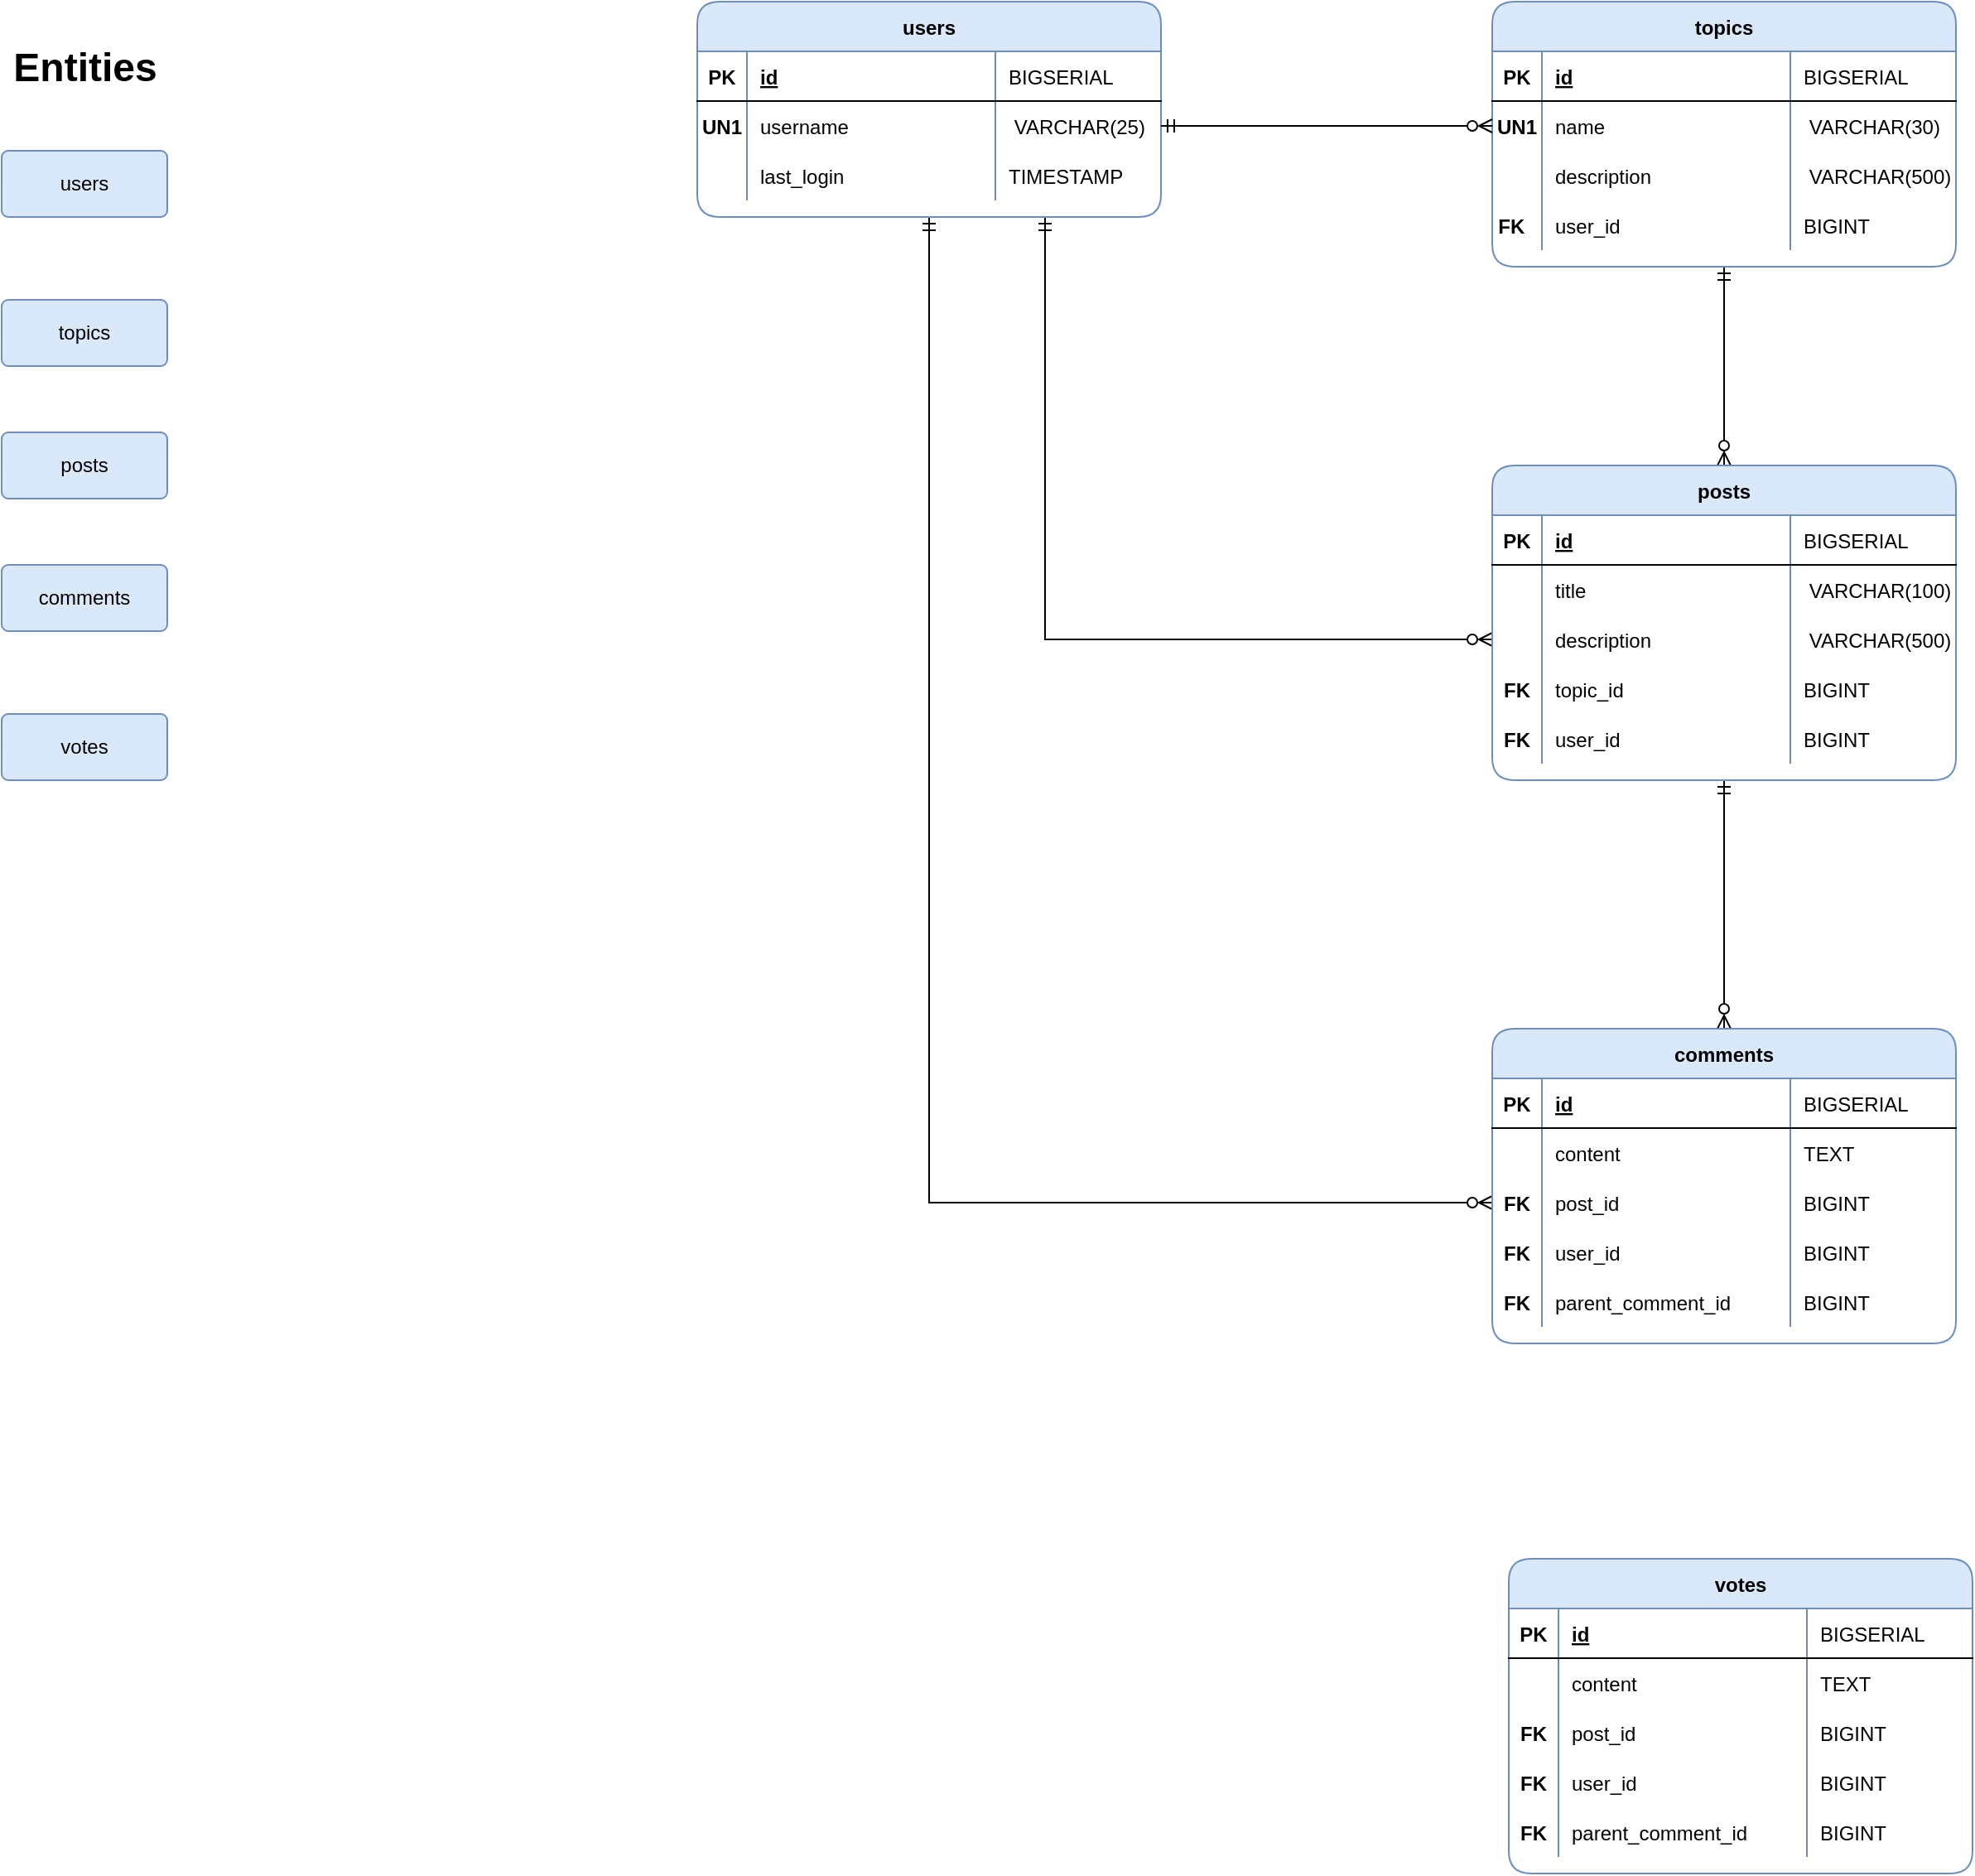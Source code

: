 <mxfile version="20.4.0" type="github" pages="2">
  <diagram id="8g-ydlvDTUNhMPBnWXd3" name="ERD">
    <mxGraphModel dx="2073" dy="1287" grid="1" gridSize="10" guides="1" tooltips="1" connect="1" arrows="1" fold="1" page="0" pageScale="1" pageWidth="850" pageHeight="1100" background="none" math="0" shadow="0">
      <root>
        <mxCell id="0" />
        <mxCell id="1" parent="0" />
        <mxCell id="EXjg4WkJ71-_uIo1iICC-14" value="users" style="rounded=1;arcSize=10;whiteSpace=wrap;html=1;align=center;fillColor=#dae8fc;strokeColor=#6c8ebf;" parent="1" vertex="1">
          <mxGeometry x="-50" y="-130" width="100" height="40" as="geometry" />
        </mxCell>
        <mxCell id="EXjg4WkJ71-_uIo1iICC-16" value="comments" style="rounded=1;arcSize=10;whiteSpace=wrap;html=1;align=center;fillColor=#dae8fc;strokeColor=#6c8ebf;" parent="1" vertex="1">
          <mxGeometry x="-50" y="120" width="100" height="40" as="geometry" />
        </mxCell>
        <mxCell id="EXjg4WkJ71-_uIo1iICC-17" value="topics" style="rounded=1;arcSize=10;whiteSpace=wrap;html=1;align=center;fillColor=#dae8fc;strokeColor=#6c8ebf;" parent="1" vertex="1">
          <mxGeometry x="-50" y="-40" width="100" height="40" as="geometry" />
        </mxCell>
        <mxCell id="EXjg4WkJ71-_uIo1iICC-18" value="posts" style="rounded=1;arcSize=10;whiteSpace=wrap;html=1;align=center;fillColor=#dae8fc;strokeColor=#6c8ebf;" parent="1" vertex="1">
          <mxGeometry x="-50" y="40" width="100" height="40" as="geometry" />
        </mxCell>
        <mxCell id="EXjg4WkJ71-_uIo1iICC-19" value="votes" style="rounded=1;arcSize=10;whiteSpace=wrap;html=1;align=center;fillColor=#dae8fc;strokeColor=#6c8ebf;" parent="1" vertex="1">
          <mxGeometry x="-50" y="210" width="100" height="40" as="geometry" />
        </mxCell>
        <mxCell id="EXjg4WkJ71-_uIo1iICC-21" value="Entities" style="text;strokeColor=none;fillColor=none;html=1;fontSize=24;fontStyle=1;verticalAlign=middle;align=center;" parent="1" vertex="1">
          <mxGeometry x="-50" y="-200" width="100" height="40" as="geometry" />
        </mxCell>
        <mxCell id="J9Gy0ZfupM6AJwMxu1hg-21" style="edgeStyle=orthogonalEdgeStyle;rounded=0;orthogonalLoop=1;jettySize=auto;html=1;entryX=0;entryY=0.5;entryDx=0;entryDy=0;startArrow=ERmandOne;startFill=0;endArrow=ERzeroToMany;endFill=0;exitX=0.75;exitY=1;exitDx=0;exitDy=0;" edge="1" parent="1" source="i5EUTJuOAO9aettkllSd-66" target="J9Gy0ZfupM6AJwMxu1hg-14">
          <mxGeometry relative="1" as="geometry" />
        </mxCell>
        <mxCell id="J9Gy0ZfupM6AJwMxu1hg-48" style="edgeStyle=orthogonalEdgeStyle;rounded=0;orthogonalLoop=1;jettySize=auto;html=1;entryX=0;entryY=0.5;entryDx=0;entryDy=0;startArrow=ERmandOne;startFill=0;endArrow=ERzeroToMany;endFill=0;exitX=0.5;exitY=1;exitDx=0;exitDy=0;" edge="1" parent="1" source="i5EUTJuOAO9aettkllSd-66" target="J9Gy0ZfupM6AJwMxu1hg-35">
          <mxGeometry relative="1" as="geometry" />
        </mxCell>
        <mxCell id="i5EUTJuOAO9aettkllSd-66" value="users" style="shape=table;startSize=30;container=1;collapsible=1;childLayout=tableLayout;fixedRows=1;rowLines=0;fontStyle=1;align=center;resizeLast=1;rounded=1;fillColor=#dae8fc;strokeColor=#6c8ebf;shadow=0;sketch=0;" parent="1" vertex="1">
          <mxGeometry x="370" y="-220" width="280" height="130.0" as="geometry" />
        </mxCell>
        <mxCell id="i5EUTJuOAO9aettkllSd-67" value="" style="shape=partialRectangle;collapsible=0;dropTarget=0;pointerEvents=0;fillColor=none;top=0;left=0;bottom=1;right=0;points=[[0,0.5],[1,0.5]];portConstraint=eastwest;" parent="i5EUTJuOAO9aettkllSd-66" vertex="1">
          <mxGeometry y="30" width="280" height="30" as="geometry" />
        </mxCell>
        <mxCell id="i5EUTJuOAO9aettkllSd-68" value="PK" style="shape=partialRectangle;connectable=0;fillColor=none;top=0;left=0;bottom=0;right=0;fontStyle=1;overflow=hidden;" parent="i5EUTJuOAO9aettkllSd-67" vertex="1">
          <mxGeometry width="30" height="30" as="geometry">
            <mxRectangle width="30" height="30" as="alternateBounds" />
          </mxGeometry>
        </mxCell>
        <mxCell id="i5EUTJuOAO9aettkllSd-69" value="id" style="shape=partialRectangle;connectable=0;fillColor=none;top=0;left=0;bottom=0;right=0;align=left;spacingLeft=6;fontStyle=5;overflow=hidden;" parent="i5EUTJuOAO9aettkllSd-67" vertex="1">
          <mxGeometry x="30" width="150" height="30" as="geometry">
            <mxRectangle width="150" height="30" as="alternateBounds" />
          </mxGeometry>
        </mxCell>
        <mxCell id="i5EUTJuOAO9aettkllSd-70" value="BIGSERIAL" style="shape=partialRectangle;connectable=0;fillColor=none;top=0;left=0;bottom=0;right=0;align=left;spacingLeft=6;fontStyle=0;overflow=hidden;" parent="i5EUTJuOAO9aettkllSd-67" vertex="1">
          <mxGeometry x="180" width="100" height="30" as="geometry">
            <mxRectangle width="100" height="30" as="alternateBounds" />
          </mxGeometry>
        </mxCell>
        <mxCell id="i5EUTJuOAO9aettkllSd-71" value="" style="shape=partialRectangle;collapsible=0;dropTarget=0;pointerEvents=0;fillColor=none;top=0;left=0;bottom=0;right=0;points=[[0,0.5],[1,0.5]];portConstraint=eastwest;" parent="i5EUTJuOAO9aettkllSd-66" vertex="1">
          <mxGeometry y="60" width="280" height="30" as="geometry" />
        </mxCell>
        <mxCell id="i5EUTJuOAO9aettkllSd-72" value="" style="shape=partialRectangle;connectable=0;fillColor=none;top=0;left=0;bottom=0;right=0;editable=1;overflow=hidden;" parent="i5EUTJuOAO9aettkllSd-71" vertex="1">
          <mxGeometry width="30" height="30" as="geometry">
            <mxRectangle width="30" height="30" as="alternateBounds" />
          </mxGeometry>
        </mxCell>
        <mxCell id="i5EUTJuOAO9aettkllSd-73" value="username" style="shape=partialRectangle;connectable=0;fillColor=none;top=0;left=0;bottom=0;right=0;align=left;spacingLeft=6;overflow=hidden;" parent="i5EUTJuOAO9aettkllSd-71" vertex="1">
          <mxGeometry x="30" width="150" height="30" as="geometry">
            <mxRectangle width="150" height="30" as="alternateBounds" />
          </mxGeometry>
        </mxCell>
        <mxCell id="i5EUTJuOAO9aettkllSd-74" value=" VARCHAR(25)" style="shape=partialRectangle;connectable=0;fillColor=none;top=0;left=0;bottom=0;right=0;align=left;spacingLeft=6;overflow=hidden;" parent="i5EUTJuOAO9aettkllSd-71" vertex="1">
          <mxGeometry x="180" width="100" height="30" as="geometry">
            <mxRectangle width="100" height="30" as="alternateBounds" />
          </mxGeometry>
        </mxCell>
        <mxCell id="i5EUTJuOAO9aettkllSd-75" value="" style="shape=partialRectangle;collapsible=0;dropTarget=0;pointerEvents=0;fillColor=none;top=0;left=0;bottom=0;right=0;points=[[0,0.5],[1,0.5]];portConstraint=eastwest;" parent="i5EUTJuOAO9aettkllSd-66" vertex="1">
          <mxGeometry y="90" width="280" height="30" as="geometry" />
        </mxCell>
        <mxCell id="i5EUTJuOAO9aettkllSd-76" value="" style="shape=partialRectangle;connectable=0;fillColor=none;top=0;left=0;bottom=0;right=0;editable=1;overflow=hidden;" parent="i5EUTJuOAO9aettkllSd-75" vertex="1">
          <mxGeometry width="30" height="30" as="geometry">
            <mxRectangle width="30" height="30" as="alternateBounds" />
          </mxGeometry>
        </mxCell>
        <mxCell id="i5EUTJuOAO9aettkllSd-77" value="last_login" style="shape=partialRectangle;connectable=0;fillColor=none;top=0;left=0;bottom=0;right=0;align=left;spacingLeft=6;overflow=hidden;" parent="i5EUTJuOAO9aettkllSd-75" vertex="1">
          <mxGeometry x="30" width="150" height="30" as="geometry">
            <mxRectangle width="150" height="30" as="alternateBounds" />
          </mxGeometry>
        </mxCell>
        <mxCell id="i5EUTJuOAO9aettkllSd-78" value="TIMESTAMP" style="shape=partialRectangle;connectable=0;fillColor=none;top=0;left=0;bottom=0;right=0;align=left;spacingLeft=6;overflow=hidden;" parent="i5EUTJuOAO9aettkllSd-75" vertex="1">
          <mxGeometry x="180" width="100" height="30" as="geometry">
            <mxRectangle width="100" height="30" as="alternateBounds" />
          </mxGeometry>
        </mxCell>
        <mxCell id="i5EUTJuOAO9aettkllSd-91" value="UN1" style="shape=partialRectangle;connectable=0;fillColor=none;top=0;left=0;bottom=0;right=0;editable=1;overflow=hidden;fontStyle=1" parent="1" vertex="1">
          <mxGeometry x="370" y="-160" width="30" height="30" as="geometry">
            <mxRectangle width="30" height="30" as="alternateBounds" />
          </mxGeometry>
        </mxCell>
        <mxCell id="J9Gy0ZfupM6AJwMxu1hg-20" style="edgeStyle=orthogonalEdgeStyle;rounded=0;orthogonalLoop=1;jettySize=auto;html=1;entryX=0.5;entryY=0;entryDx=0;entryDy=0;startArrow=ERmandOne;startFill=0;endArrow=ERzeroToMany;endFill=0;" edge="1" parent="1" source="i5EUTJuOAO9aettkllSd-92" target="J9Gy0ZfupM6AJwMxu1hg-1">
          <mxGeometry relative="1" as="geometry" />
        </mxCell>
        <mxCell id="i5EUTJuOAO9aettkllSd-92" value="topics" style="shape=table;startSize=30;container=1;collapsible=1;childLayout=tableLayout;fixedRows=1;rowLines=0;fontStyle=1;align=center;resizeLast=1;rounded=1;fillColor=#dae8fc;strokeColor=#6c8ebf;shadow=0;sketch=0;" parent="1" vertex="1">
          <mxGeometry x="850" y="-220" width="280" height="160.0" as="geometry" />
        </mxCell>
        <mxCell id="i5EUTJuOAO9aettkllSd-93" value="" style="shape=partialRectangle;collapsible=0;dropTarget=0;pointerEvents=0;fillColor=none;top=0;left=0;bottom=1;right=0;points=[[0,0.5],[1,0.5]];portConstraint=eastwest;" parent="i5EUTJuOAO9aettkllSd-92" vertex="1">
          <mxGeometry y="30" width="280" height="30" as="geometry" />
        </mxCell>
        <mxCell id="i5EUTJuOAO9aettkllSd-94" value="PK" style="shape=partialRectangle;connectable=0;fillColor=none;top=0;left=0;bottom=0;right=0;fontStyle=1;overflow=hidden;" parent="i5EUTJuOAO9aettkllSd-93" vertex="1">
          <mxGeometry width="30" height="30" as="geometry">
            <mxRectangle width="30" height="30" as="alternateBounds" />
          </mxGeometry>
        </mxCell>
        <mxCell id="i5EUTJuOAO9aettkllSd-95" value="id" style="shape=partialRectangle;connectable=0;fillColor=none;top=0;left=0;bottom=0;right=0;align=left;spacingLeft=6;fontStyle=5;overflow=hidden;" parent="i5EUTJuOAO9aettkllSd-93" vertex="1">
          <mxGeometry x="30" width="150" height="30" as="geometry">
            <mxRectangle width="150" height="30" as="alternateBounds" />
          </mxGeometry>
        </mxCell>
        <mxCell id="i5EUTJuOAO9aettkllSd-96" value="BIGSERIAL" style="shape=partialRectangle;connectable=0;fillColor=none;top=0;left=0;bottom=0;right=0;align=left;spacingLeft=6;fontStyle=0;overflow=hidden;" parent="i5EUTJuOAO9aettkllSd-93" vertex="1">
          <mxGeometry x="180" width="100" height="30" as="geometry">
            <mxRectangle width="100" height="30" as="alternateBounds" />
          </mxGeometry>
        </mxCell>
        <mxCell id="i5EUTJuOAO9aettkllSd-97" value="" style="shape=partialRectangle;collapsible=0;dropTarget=0;pointerEvents=0;fillColor=none;top=0;left=0;bottom=0;right=0;points=[[0,0.5],[1,0.5]];portConstraint=eastwest;" parent="i5EUTJuOAO9aettkllSd-92" vertex="1">
          <mxGeometry y="60" width="280" height="30" as="geometry" />
        </mxCell>
        <mxCell id="i5EUTJuOAO9aettkllSd-98" value="UN1" style="shape=partialRectangle;connectable=0;fillColor=none;top=0;left=0;bottom=0;right=0;editable=1;overflow=hidden;fontStyle=1" parent="i5EUTJuOAO9aettkllSd-97" vertex="1">
          <mxGeometry width="30" height="30" as="geometry">
            <mxRectangle width="30" height="30" as="alternateBounds" />
          </mxGeometry>
        </mxCell>
        <mxCell id="i5EUTJuOAO9aettkllSd-99" value="name" style="shape=partialRectangle;connectable=0;fillColor=none;top=0;left=0;bottom=0;right=0;align=left;spacingLeft=6;overflow=hidden;" parent="i5EUTJuOAO9aettkllSd-97" vertex="1">
          <mxGeometry x="30" width="150" height="30" as="geometry">
            <mxRectangle width="150" height="30" as="alternateBounds" />
          </mxGeometry>
        </mxCell>
        <mxCell id="i5EUTJuOAO9aettkllSd-100" value=" VARCHAR(30)" style="shape=partialRectangle;connectable=0;fillColor=none;top=0;left=0;bottom=0;right=0;align=left;spacingLeft=6;overflow=hidden;" parent="i5EUTJuOAO9aettkllSd-97" vertex="1">
          <mxGeometry x="180" width="100" height="30" as="geometry">
            <mxRectangle width="100" height="30" as="alternateBounds" />
          </mxGeometry>
        </mxCell>
        <mxCell id="i5EUTJuOAO9aettkllSd-101" value="" style="shape=partialRectangle;collapsible=0;dropTarget=0;pointerEvents=0;fillColor=none;top=0;left=0;bottom=0;right=0;points=[[0,0.5],[1,0.5]];portConstraint=eastwest;" parent="i5EUTJuOAO9aettkllSd-92" vertex="1">
          <mxGeometry y="90" width="280" height="30" as="geometry" />
        </mxCell>
        <mxCell id="i5EUTJuOAO9aettkllSd-102" value="" style="shape=partialRectangle;connectable=0;fillColor=none;top=0;left=0;bottom=0;right=0;editable=1;overflow=hidden;" parent="i5EUTJuOAO9aettkllSd-101" vertex="1">
          <mxGeometry width="30" height="30" as="geometry">
            <mxRectangle width="30" height="30" as="alternateBounds" />
          </mxGeometry>
        </mxCell>
        <mxCell id="i5EUTJuOAO9aettkllSd-103" value="description" style="shape=partialRectangle;connectable=0;fillColor=none;top=0;left=0;bottom=0;right=0;align=left;spacingLeft=6;overflow=hidden;" parent="i5EUTJuOAO9aettkllSd-101" vertex="1">
          <mxGeometry x="30" width="150" height="30" as="geometry">
            <mxRectangle width="150" height="30" as="alternateBounds" />
          </mxGeometry>
        </mxCell>
        <mxCell id="i5EUTJuOAO9aettkllSd-104" value=" VARCHAR(500)" style="shape=partialRectangle;connectable=0;fillColor=none;top=0;left=0;bottom=0;right=0;align=left;spacingLeft=6;overflow=hidden;" parent="i5EUTJuOAO9aettkllSd-101" vertex="1">
          <mxGeometry x="180" width="100" height="30" as="geometry">
            <mxRectangle width="100" height="30" as="alternateBounds" />
          </mxGeometry>
        </mxCell>
        <mxCell id="i5EUTJuOAO9aettkllSd-121" style="shape=partialRectangle;collapsible=0;dropTarget=0;pointerEvents=0;fillColor=none;top=0;left=0;bottom=0;right=0;points=[[0,0.5],[1,0.5]];portConstraint=eastwest;" parent="i5EUTJuOAO9aettkllSd-92" vertex="1">
          <mxGeometry y="120" width="280" height="30" as="geometry" />
        </mxCell>
        <mxCell id="i5EUTJuOAO9aettkllSd-122" value="FK  " style="shape=partialRectangle;connectable=0;fillColor=none;top=0;left=0;bottom=0;right=0;editable=1;overflow=hidden;fontStyle=1" parent="i5EUTJuOAO9aettkllSd-121" vertex="1">
          <mxGeometry width="30" height="30" as="geometry">
            <mxRectangle width="30" height="30" as="alternateBounds" />
          </mxGeometry>
        </mxCell>
        <mxCell id="i5EUTJuOAO9aettkllSd-123" value="user_id" style="shape=partialRectangle;connectable=0;fillColor=none;top=0;left=0;bottom=0;right=0;align=left;spacingLeft=6;overflow=hidden;" parent="i5EUTJuOAO9aettkllSd-121" vertex="1">
          <mxGeometry x="30" width="150" height="30" as="geometry">
            <mxRectangle width="150" height="30" as="alternateBounds" />
          </mxGeometry>
        </mxCell>
        <mxCell id="i5EUTJuOAO9aettkllSd-124" value="BIGINT" style="shape=partialRectangle;connectable=0;fillColor=none;top=0;left=0;bottom=0;right=0;align=left;spacingLeft=6;overflow=hidden;" parent="i5EUTJuOAO9aettkllSd-121" vertex="1">
          <mxGeometry x="180" width="100" height="30" as="geometry">
            <mxRectangle width="100" height="30" as="alternateBounds" />
          </mxGeometry>
        </mxCell>
        <mxCell id="eumbJqUxj1U6MfxHpy0I-1" style="edgeStyle=orthogonalEdgeStyle;rounded=0;orthogonalLoop=1;jettySize=auto;html=1;entryX=0;entryY=0.5;entryDx=0;entryDy=0;endArrow=ERzeroToMany;endFill=0;startArrow=ERmandOne;startFill=0;" parent="1" source="i5EUTJuOAO9aettkllSd-126" target="i5EUTJuOAO9aettkllSd-97" edge="1">
          <mxGeometry relative="1" as="geometry" />
        </mxCell>
        <mxCell id="J9Gy0ZfupM6AJwMxu1hg-47" style="edgeStyle=orthogonalEdgeStyle;rounded=0;orthogonalLoop=1;jettySize=auto;html=1;startArrow=ERmandOne;startFill=0;endArrow=ERzeroToMany;endFill=0;" edge="1" parent="1" source="J9Gy0ZfupM6AJwMxu1hg-1" target="J9Gy0ZfupM6AJwMxu1hg-26">
          <mxGeometry relative="1" as="geometry" />
        </mxCell>
        <mxCell id="J9Gy0ZfupM6AJwMxu1hg-1" value="posts" style="shape=table;startSize=30;container=1;collapsible=1;childLayout=tableLayout;fixedRows=1;rowLines=0;fontStyle=1;align=center;resizeLast=1;rounded=1;fillColor=#dae8fc;strokeColor=#6c8ebf;shadow=0;sketch=0;" vertex="1" parent="1">
          <mxGeometry x="850" y="60" width="280" height="190.0" as="geometry" />
        </mxCell>
        <mxCell id="J9Gy0ZfupM6AJwMxu1hg-2" value="" style="shape=partialRectangle;collapsible=0;dropTarget=0;pointerEvents=0;fillColor=none;top=0;left=0;bottom=1;right=0;points=[[0,0.5],[1,0.5]];portConstraint=eastwest;" vertex="1" parent="J9Gy0ZfupM6AJwMxu1hg-1">
          <mxGeometry y="30" width="280" height="30" as="geometry" />
        </mxCell>
        <mxCell id="J9Gy0ZfupM6AJwMxu1hg-3" value="PK" style="shape=partialRectangle;connectable=0;fillColor=none;top=0;left=0;bottom=0;right=0;fontStyle=1;overflow=hidden;" vertex="1" parent="J9Gy0ZfupM6AJwMxu1hg-2">
          <mxGeometry width="30" height="30" as="geometry">
            <mxRectangle width="30" height="30" as="alternateBounds" />
          </mxGeometry>
        </mxCell>
        <mxCell id="J9Gy0ZfupM6AJwMxu1hg-4" value="id" style="shape=partialRectangle;connectable=0;fillColor=none;top=0;left=0;bottom=0;right=0;align=left;spacingLeft=6;fontStyle=5;overflow=hidden;" vertex="1" parent="J9Gy0ZfupM6AJwMxu1hg-2">
          <mxGeometry x="30" width="150" height="30" as="geometry">
            <mxRectangle width="150" height="30" as="alternateBounds" />
          </mxGeometry>
        </mxCell>
        <mxCell id="J9Gy0ZfupM6AJwMxu1hg-5" value="BIGSERIAL" style="shape=partialRectangle;connectable=0;fillColor=none;top=0;left=0;bottom=0;right=0;align=left;spacingLeft=6;fontStyle=0;overflow=hidden;" vertex="1" parent="J9Gy0ZfupM6AJwMxu1hg-2">
          <mxGeometry x="180" width="100" height="30" as="geometry">
            <mxRectangle width="100" height="30" as="alternateBounds" />
          </mxGeometry>
        </mxCell>
        <mxCell id="J9Gy0ZfupM6AJwMxu1hg-10" value="" style="shape=partialRectangle;collapsible=0;dropTarget=0;pointerEvents=0;fillColor=none;top=0;left=0;bottom=0;right=0;points=[[0,0.5],[1,0.5]];portConstraint=eastwest;" vertex="1" parent="J9Gy0ZfupM6AJwMxu1hg-1">
          <mxGeometry y="60" width="280" height="30" as="geometry" />
        </mxCell>
        <mxCell id="J9Gy0ZfupM6AJwMxu1hg-11" value="" style="shape=partialRectangle;connectable=0;fillColor=none;top=0;left=0;bottom=0;right=0;editable=1;overflow=hidden;fontStyle=1" vertex="1" parent="J9Gy0ZfupM6AJwMxu1hg-10">
          <mxGeometry width="30" height="30" as="geometry">
            <mxRectangle width="30" height="30" as="alternateBounds" />
          </mxGeometry>
        </mxCell>
        <mxCell id="J9Gy0ZfupM6AJwMxu1hg-12" value="title" style="shape=partialRectangle;connectable=0;fillColor=none;top=0;left=0;bottom=0;right=0;align=left;spacingLeft=6;overflow=hidden;" vertex="1" parent="J9Gy0ZfupM6AJwMxu1hg-10">
          <mxGeometry x="30" width="150" height="30" as="geometry">
            <mxRectangle width="150" height="30" as="alternateBounds" />
          </mxGeometry>
        </mxCell>
        <mxCell id="J9Gy0ZfupM6AJwMxu1hg-13" value=" VARCHAR(100)" style="shape=partialRectangle;connectable=0;fillColor=none;top=0;left=0;bottom=0;right=0;align=left;spacingLeft=6;overflow=hidden;" vertex="1" parent="J9Gy0ZfupM6AJwMxu1hg-10">
          <mxGeometry x="180" width="100" height="30" as="geometry">
            <mxRectangle width="100" height="30" as="alternateBounds" />
          </mxGeometry>
        </mxCell>
        <mxCell id="J9Gy0ZfupM6AJwMxu1hg-14" value="" style="shape=partialRectangle;collapsible=0;dropTarget=0;pointerEvents=0;fillColor=none;top=0;left=0;bottom=0;right=0;points=[[0,0.5],[1,0.5]];portConstraint=eastwest;" vertex="1" parent="J9Gy0ZfupM6AJwMxu1hg-1">
          <mxGeometry y="90" width="280" height="30" as="geometry" />
        </mxCell>
        <mxCell id="J9Gy0ZfupM6AJwMxu1hg-15" value="" style="shape=partialRectangle;connectable=0;fillColor=none;top=0;left=0;bottom=0;right=0;editable=1;overflow=hidden;" vertex="1" parent="J9Gy0ZfupM6AJwMxu1hg-14">
          <mxGeometry width="30" height="30" as="geometry">
            <mxRectangle width="30" height="30" as="alternateBounds" />
          </mxGeometry>
        </mxCell>
        <mxCell id="J9Gy0ZfupM6AJwMxu1hg-16" value="description" style="shape=partialRectangle;connectable=0;fillColor=none;top=0;left=0;bottom=0;right=0;align=left;spacingLeft=6;overflow=hidden;" vertex="1" parent="J9Gy0ZfupM6AJwMxu1hg-14">
          <mxGeometry x="30" width="150" height="30" as="geometry">
            <mxRectangle width="150" height="30" as="alternateBounds" />
          </mxGeometry>
        </mxCell>
        <mxCell id="J9Gy0ZfupM6AJwMxu1hg-17" value=" VARCHAR(500)" style="shape=partialRectangle;connectable=0;fillColor=none;top=0;left=0;bottom=0;right=0;align=left;spacingLeft=6;overflow=hidden;" vertex="1" parent="J9Gy0ZfupM6AJwMxu1hg-14">
          <mxGeometry x="180" width="100" height="30" as="geometry">
            <mxRectangle width="100" height="30" as="alternateBounds" />
          </mxGeometry>
        </mxCell>
        <mxCell id="J9Gy0ZfupM6AJwMxu1hg-22" style="shape=partialRectangle;collapsible=0;dropTarget=0;pointerEvents=0;fillColor=none;top=0;left=0;bottom=0;right=0;points=[[0,0.5],[1,0.5]];portConstraint=eastwest;" vertex="1" parent="J9Gy0ZfupM6AJwMxu1hg-1">
          <mxGeometry y="120" width="280" height="30" as="geometry" />
        </mxCell>
        <mxCell id="J9Gy0ZfupM6AJwMxu1hg-23" value="FK" style="shape=partialRectangle;connectable=0;fillColor=none;top=0;left=0;bottom=0;right=0;editable=1;overflow=hidden;fontStyle=1" vertex="1" parent="J9Gy0ZfupM6AJwMxu1hg-22">
          <mxGeometry width="30" height="30" as="geometry">
            <mxRectangle width="30" height="30" as="alternateBounds" />
          </mxGeometry>
        </mxCell>
        <mxCell id="J9Gy0ZfupM6AJwMxu1hg-24" value="topic_id" style="shape=partialRectangle;connectable=0;fillColor=none;top=0;left=0;bottom=0;right=0;align=left;spacingLeft=6;overflow=hidden;" vertex="1" parent="J9Gy0ZfupM6AJwMxu1hg-22">
          <mxGeometry x="30" width="150" height="30" as="geometry">
            <mxRectangle width="150" height="30" as="alternateBounds" />
          </mxGeometry>
        </mxCell>
        <mxCell id="J9Gy0ZfupM6AJwMxu1hg-25" value="BIGINT" style="shape=partialRectangle;connectable=0;fillColor=none;top=0;left=0;bottom=0;right=0;align=left;spacingLeft=6;overflow=hidden;" vertex="1" parent="J9Gy0ZfupM6AJwMxu1hg-22">
          <mxGeometry x="180" width="100" height="30" as="geometry">
            <mxRectangle width="100" height="30" as="alternateBounds" />
          </mxGeometry>
        </mxCell>
        <mxCell id="J9Gy0ZfupM6AJwMxu1hg-6" style="shape=partialRectangle;collapsible=0;dropTarget=0;pointerEvents=0;fillColor=none;top=0;left=0;bottom=0;right=0;points=[[0,0.5],[1,0.5]];portConstraint=eastwest;" vertex="1" parent="J9Gy0ZfupM6AJwMxu1hg-1">
          <mxGeometry y="150" width="280" height="30" as="geometry" />
        </mxCell>
        <mxCell id="J9Gy0ZfupM6AJwMxu1hg-7" value="FK" style="shape=partialRectangle;connectable=0;fillColor=none;top=0;left=0;bottom=0;right=0;editable=1;overflow=hidden;fontStyle=1" vertex="1" parent="J9Gy0ZfupM6AJwMxu1hg-6">
          <mxGeometry width="30" height="30" as="geometry">
            <mxRectangle width="30" height="30" as="alternateBounds" />
          </mxGeometry>
        </mxCell>
        <mxCell id="J9Gy0ZfupM6AJwMxu1hg-8" value="user_id" style="shape=partialRectangle;connectable=0;fillColor=none;top=0;left=0;bottom=0;right=0;align=left;spacingLeft=6;overflow=hidden;" vertex="1" parent="J9Gy0ZfupM6AJwMxu1hg-6">
          <mxGeometry x="30" width="150" height="30" as="geometry">
            <mxRectangle width="150" height="30" as="alternateBounds" />
          </mxGeometry>
        </mxCell>
        <mxCell id="J9Gy0ZfupM6AJwMxu1hg-9" value="BIGINT" style="shape=partialRectangle;connectable=0;fillColor=none;top=0;left=0;bottom=0;right=0;align=left;spacingLeft=6;overflow=hidden;" vertex="1" parent="J9Gy0ZfupM6AJwMxu1hg-6">
          <mxGeometry x="180" width="100" height="30" as="geometry">
            <mxRectangle width="100" height="30" as="alternateBounds" />
          </mxGeometry>
        </mxCell>
        <mxCell id="J9Gy0ZfupM6AJwMxu1hg-18" style="edgeStyle=orthogonalEdgeStyle;rounded=0;orthogonalLoop=1;jettySize=auto;html=1;entryX=0;entryY=0.5;entryDx=0;entryDy=0;endArrow=ERzeroToMany;endFill=0;startArrow=ERmandOne;startFill=0;" edge="1" parent="1" source="i5EUTJuOAO9aettkllSd-71" target="i5EUTJuOAO9aettkllSd-97">
          <mxGeometry relative="1" as="geometry" />
        </mxCell>
        <mxCell id="J9Gy0ZfupM6AJwMxu1hg-26" value="comments" style="shape=table;startSize=30;container=1;collapsible=1;childLayout=tableLayout;fixedRows=1;rowLines=0;fontStyle=1;align=center;resizeLast=1;rounded=1;fillColor=#dae8fc;strokeColor=#6c8ebf;shadow=0;sketch=0;" vertex="1" parent="1">
          <mxGeometry x="850" y="400" width="280" height="190.0" as="geometry" />
        </mxCell>
        <mxCell id="J9Gy0ZfupM6AJwMxu1hg-27" value="" style="shape=partialRectangle;collapsible=0;dropTarget=0;pointerEvents=0;fillColor=none;top=0;left=0;bottom=1;right=0;points=[[0,0.5],[1,0.5]];portConstraint=eastwest;" vertex="1" parent="J9Gy0ZfupM6AJwMxu1hg-26">
          <mxGeometry y="30" width="280" height="30" as="geometry" />
        </mxCell>
        <mxCell id="J9Gy0ZfupM6AJwMxu1hg-28" value="PK" style="shape=partialRectangle;connectable=0;fillColor=none;top=0;left=0;bottom=0;right=0;fontStyle=1;overflow=hidden;" vertex="1" parent="J9Gy0ZfupM6AJwMxu1hg-27">
          <mxGeometry width="30" height="30" as="geometry">
            <mxRectangle width="30" height="30" as="alternateBounds" />
          </mxGeometry>
        </mxCell>
        <mxCell id="J9Gy0ZfupM6AJwMxu1hg-29" value="id" style="shape=partialRectangle;connectable=0;fillColor=none;top=0;left=0;bottom=0;right=0;align=left;spacingLeft=6;fontStyle=5;overflow=hidden;" vertex="1" parent="J9Gy0ZfupM6AJwMxu1hg-27">
          <mxGeometry x="30" width="150" height="30" as="geometry">
            <mxRectangle width="150" height="30" as="alternateBounds" />
          </mxGeometry>
        </mxCell>
        <mxCell id="J9Gy0ZfupM6AJwMxu1hg-30" value="BIGSERIAL" style="shape=partialRectangle;connectable=0;fillColor=none;top=0;left=0;bottom=0;right=0;align=left;spacingLeft=6;fontStyle=0;overflow=hidden;" vertex="1" parent="J9Gy0ZfupM6AJwMxu1hg-27">
          <mxGeometry x="180" width="100" height="30" as="geometry">
            <mxRectangle width="100" height="30" as="alternateBounds" />
          </mxGeometry>
        </mxCell>
        <mxCell id="J9Gy0ZfupM6AJwMxu1hg-31" value="" style="shape=partialRectangle;collapsible=0;dropTarget=0;pointerEvents=0;fillColor=none;top=0;left=0;bottom=0;right=0;points=[[0,0.5],[1,0.5]];portConstraint=eastwest;" vertex="1" parent="J9Gy0ZfupM6AJwMxu1hg-26">
          <mxGeometry y="60" width="280" height="30" as="geometry" />
        </mxCell>
        <mxCell id="J9Gy0ZfupM6AJwMxu1hg-32" value="" style="shape=partialRectangle;connectable=0;fillColor=none;top=0;left=0;bottom=0;right=0;editable=1;overflow=hidden;fontStyle=1" vertex="1" parent="J9Gy0ZfupM6AJwMxu1hg-31">
          <mxGeometry width="30" height="30" as="geometry">
            <mxRectangle width="30" height="30" as="alternateBounds" />
          </mxGeometry>
        </mxCell>
        <mxCell id="J9Gy0ZfupM6AJwMxu1hg-33" value="content" style="shape=partialRectangle;connectable=0;fillColor=none;top=0;left=0;bottom=0;right=0;align=left;spacingLeft=6;overflow=hidden;" vertex="1" parent="J9Gy0ZfupM6AJwMxu1hg-31">
          <mxGeometry x="30" width="150" height="30" as="geometry">
            <mxRectangle width="150" height="30" as="alternateBounds" />
          </mxGeometry>
        </mxCell>
        <mxCell id="J9Gy0ZfupM6AJwMxu1hg-34" value="TEXT" style="shape=partialRectangle;connectable=0;fillColor=none;top=0;left=0;bottom=0;right=0;align=left;spacingLeft=6;overflow=hidden;" vertex="1" parent="J9Gy0ZfupM6AJwMxu1hg-31">
          <mxGeometry x="180" width="100" height="30" as="geometry">
            <mxRectangle width="100" height="30" as="alternateBounds" />
          </mxGeometry>
        </mxCell>
        <mxCell id="J9Gy0ZfupM6AJwMxu1hg-35" value="" style="shape=partialRectangle;collapsible=0;dropTarget=0;pointerEvents=0;fillColor=none;top=0;left=0;bottom=0;right=0;points=[[0,0.5],[1,0.5]];portConstraint=eastwest;" vertex="1" parent="J9Gy0ZfupM6AJwMxu1hg-26">
          <mxGeometry y="90" width="280" height="30" as="geometry" />
        </mxCell>
        <mxCell id="J9Gy0ZfupM6AJwMxu1hg-36" value="FK" style="shape=partialRectangle;connectable=0;fillColor=none;top=0;left=0;bottom=0;right=0;editable=1;overflow=hidden;fontStyle=1" vertex="1" parent="J9Gy0ZfupM6AJwMxu1hg-35">
          <mxGeometry width="30" height="30" as="geometry">
            <mxRectangle width="30" height="30" as="alternateBounds" />
          </mxGeometry>
        </mxCell>
        <mxCell id="J9Gy0ZfupM6AJwMxu1hg-37" value="post_id" style="shape=partialRectangle;connectable=0;fillColor=none;top=0;left=0;bottom=0;right=0;align=left;spacingLeft=6;overflow=hidden;" vertex="1" parent="J9Gy0ZfupM6AJwMxu1hg-35">
          <mxGeometry x="30" width="150" height="30" as="geometry">
            <mxRectangle width="150" height="30" as="alternateBounds" />
          </mxGeometry>
        </mxCell>
        <mxCell id="J9Gy0ZfupM6AJwMxu1hg-38" value="BIGINT" style="shape=partialRectangle;connectable=0;fillColor=none;top=0;left=0;bottom=0;right=0;align=left;spacingLeft=6;overflow=hidden;" vertex="1" parent="J9Gy0ZfupM6AJwMxu1hg-35">
          <mxGeometry x="180" width="100" height="30" as="geometry">
            <mxRectangle width="100" height="30" as="alternateBounds" />
          </mxGeometry>
        </mxCell>
        <mxCell id="J9Gy0ZfupM6AJwMxu1hg-39" style="shape=partialRectangle;collapsible=0;dropTarget=0;pointerEvents=0;fillColor=none;top=0;left=0;bottom=0;right=0;points=[[0,0.5],[1,0.5]];portConstraint=eastwest;" vertex="1" parent="J9Gy0ZfupM6AJwMxu1hg-26">
          <mxGeometry y="120" width="280" height="30" as="geometry" />
        </mxCell>
        <mxCell id="J9Gy0ZfupM6AJwMxu1hg-40" value="FK" style="shape=partialRectangle;connectable=0;fillColor=none;top=0;left=0;bottom=0;right=0;editable=1;overflow=hidden;fontStyle=1" vertex="1" parent="J9Gy0ZfupM6AJwMxu1hg-39">
          <mxGeometry width="30" height="30" as="geometry">
            <mxRectangle width="30" height="30" as="alternateBounds" />
          </mxGeometry>
        </mxCell>
        <mxCell id="J9Gy0ZfupM6AJwMxu1hg-41" value="user_id" style="shape=partialRectangle;connectable=0;fillColor=none;top=0;left=0;bottom=0;right=0;align=left;spacingLeft=6;overflow=hidden;" vertex="1" parent="J9Gy0ZfupM6AJwMxu1hg-39">
          <mxGeometry x="30" width="150" height="30" as="geometry">
            <mxRectangle width="150" height="30" as="alternateBounds" />
          </mxGeometry>
        </mxCell>
        <mxCell id="J9Gy0ZfupM6AJwMxu1hg-42" value="BIGINT" style="shape=partialRectangle;connectable=0;fillColor=none;top=0;left=0;bottom=0;right=0;align=left;spacingLeft=6;overflow=hidden;" vertex="1" parent="J9Gy0ZfupM6AJwMxu1hg-39">
          <mxGeometry x="180" width="100" height="30" as="geometry">
            <mxRectangle width="100" height="30" as="alternateBounds" />
          </mxGeometry>
        </mxCell>
        <mxCell id="J9Gy0ZfupM6AJwMxu1hg-43" style="shape=partialRectangle;collapsible=0;dropTarget=0;pointerEvents=0;fillColor=none;top=0;left=0;bottom=0;right=0;points=[[0,0.5],[1,0.5]];portConstraint=eastwest;" vertex="1" parent="J9Gy0ZfupM6AJwMxu1hg-26">
          <mxGeometry y="150" width="280" height="30" as="geometry" />
        </mxCell>
        <mxCell id="J9Gy0ZfupM6AJwMxu1hg-44" value="FK" style="shape=partialRectangle;connectable=0;fillColor=none;top=0;left=0;bottom=0;right=0;editable=1;overflow=hidden;fontStyle=1" vertex="1" parent="J9Gy0ZfupM6AJwMxu1hg-43">
          <mxGeometry width="30" height="30" as="geometry">
            <mxRectangle width="30" height="30" as="alternateBounds" />
          </mxGeometry>
        </mxCell>
        <mxCell id="J9Gy0ZfupM6AJwMxu1hg-45" value="parent_comment_id" style="shape=partialRectangle;connectable=0;fillColor=none;top=0;left=0;bottom=0;right=0;align=left;spacingLeft=6;overflow=hidden;" vertex="1" parent="J9Gy0ZfupM6AJwMxu1hg-43">
          <mxGeometry x="30" width="150" height="30" as="geometry">
            <mxRectangle width="150" height="30" as="alternateBounds" />
          </mxGeometry>
        </mxCell>
        <mxCell id="J9Gy0ZfupM6AJwMxu1hg-46" value="BIGINT" style="shape=partialRectangle;connectable=0;fillColor=none;top=0;left=0;bottom=0;right=0;align=left;spacingLeft=6;overflow=hidden;" vertex="1" parent="J9Gy0ZfupM6AJwMxu1hg-43">
          <mxGeometry x="180" width="100" height="30" as="geometry">
            <mxRectangle width="100" height="30" as="alternateBounds" />
          </mxGeometry>
        </mxCell>
        <mxCell id="J9Gy0ZfupM6AJwMxu1hg-49" value="votes" style="shape=table;startSize=30;container=1;collapsible=1;childLayout=tableLayout;fixedRows=1;rowLines=0;fontStyle=1;align=center;resizeLast=1;rounded=1;fillColor=#dae8fc;strokeColor=#6c8ebf;shadow=0;sketch=0;" vertex="1" parent="1">
          <mxGeometry x="860" y="720" width="280" height="190.0" as="geometry" />
        </mxCell>
        <mxCell id="J9Gy0ZfupM6AJwMxu1hg-50" value="" style="shape=partialRectangle;collapsible=0;dropTarget=0;pointerEvents=0;fillColor=none;top=0;left=0;bottom=1;right=0;points=[[0,0.5],[1,0.5]];portConstraint=eastwest;" vertex="1" parent="J9Gy0ZfupM6AJwMxu1hg-49">
          <mxGeometry y="30" width="280" height="30" as="geometry" />
        </mxCell>
        <mxCell id="J9Gy0ZfupM6AJwMxu1hg-51" value="PK" style="shape=partialRectangle;connectable=0;fillColor=none;top=0;left=0;bottom=0;right=0;fontStyle=1;overflow=hidden;" vertex="1" parent="J9Gy0ZfupM6AJwMxu1hg-50">
          <mxGeometry width="30" height="30" as="geometry">
            <mxRectangle width="30" height="30" as="alternateBounds" />
          </mxGeometry>
        </mxCell>
        <mxCell id="J9Gy0ZfupM6AJwMxu1hg-52" value="id" style="shape=partialRectangle;connectable=0;fillColor=none;top=0;left=0;bottom=0;right=0;align=left;spacingLeft=6;fontStyle=5;overflow=hidden;" vertex="1" parent="J9Gy0ZfupM6AJwMxu1hg-50">
          <mxGeometry x="30" width="150" height="30" as="geometry">
            <mxRectangle width="150" height="30" as="alternateBounds" />
          </mxGeometry>
        </mxCell>
        <mxCell id="J9Gy0ZfupM6AJwMxu1hg-53" value="BIGSERIAL" style="shape=partialRectangle;connectable=0;fillColor=none;top=0;left=0;bottom=0;right=0;align=left;spacingLeft=6;fontStyle=0;overflow=hidden;" vertex="1" parent="J9Gy0ZfupM6AJwMxu1hg-50">
          <mxGeometry x="180" width="100" height="30" as="geometry">
            <mxRectangle width="100" height="30" as="alternateBounds" />
          </mxGeometry>
        </mxCell>
        <mxCell id="J9Gy0ZfupM6AJwMxu1hg-54" value="" style="shape=partialRectangle;collapsible=0;dropTarget=0;pointerEvents=0;fillColor=none;top=0;left=0;bottom=0;right=0;points=[[0,0.5],[1,0.5]];portConstraint=eastwest;" vertex="1" parent="J9Gy0ZfupM6AJwMxu1hg-49">
          <mxGeometry y="60" width="280" height="30" as="geometry" />
        </mxCell>
        <mxCell id="J9Gy0ZfupM6AJwMxu1hg-55" value="" style="shape=partialRectangle;connectable=0;fillColor=none;top=0;left=0;bottom=0;right=0;editable=1;overflow=hidden;fontStyle=1" vertex="1" parent="J9Gy0ZfupM6AJwMxu1hg-54">
          <mxGeometry width="30" height="30" as="geometry">
            <mxRectangle width="30" height="30" as="alternateBounds" />
          </mxGeometry>
        </mxCell>
        <mxCell id="J9Gy0ZfupM6AJwMxu1hg-56" value="content" style="shape=partialRectangle;connectable=0;fillColor=none;top=0;left=0;bottom=0;right=0;align=left;spacingLeft=6;overflow=hidden;" vertex="1" parent="J9Gy0ZfupM6AJwMxu1hg-54">
          <mxGeometry x="30" width="150" height="30" as="geometry">
            <mxRectangle width="150" height="30" as="alternateBounds" />
          </mxGeometry>
        </mxCell>
        <mxCell id="J9Gy0ZfupM6AJwMxu1hg-57" value="TEXT" style="shape=partialRectangle;connectable=0;fillColor=none;top=0;left=0;bottom=0;right=0;align=left;spacingLeft=6;overflow=hidden;" vertex="1" parent="J9Gy0ZfupM6AJwMxu1hg-54">
          <mxGeometry x="180" width="100" height="30" as="geometry">
            <mxRectangle width="100" height="30" as="alternateBounds" />
          </mxGeometry>
        </mxCell>
        <mxCell id="J9Gy0ZfupM6AJwMxu1hg-58" value="" style="shape=partialRectangle;collapsible=0;dropTarget=0;pointerEvents=0;fillColor=none;top=0;left=0;bottom=0;right=0;points=[[0,0.5],[1,0.5]];portConstraint=eastwest;" vertex="1" parent="J9Gy0ZfupM6AJwMxu1hg-49">
          <mxGeometry y="90" width="280" height="30" as="geometry" />
        </mxCell>
        <mxCell id="J9Gy0ZfupM6AJwMxu1hg-59" value="FK" style="shape=partialRectangle;connectable=0;fillColor=none;top=0;left=0;bottom=0;right=0;editable=1;overflow=hidden;fontStyle=1" vertex="1" parent="J9Gy0ZfupM6AJwMxu1hg-58">
          <mxGeometry width="30" height="30" as="geometry">
            <mxRectangle width="30" height="30" as="alternateBounds" />
          </mxGeometry>
        </mxCell>
        <mxCell id="J9Gy0ZfupM6AJwMxu1hg-60" value="post_id" style="shape=partialRectangle;connectable=0;fillColor=none;top=0;left=0;bottom=0;right=0;align=left;spacingLeft=6;overflow=hidden;" vertex="1" parent="J9Gy0ZfupM6AJwMxu1hg-58">
          <mxGeometry x="30" width="150" height="30" as="geometry">
            <mxRectangle width="150" height="30" as="alternateBounds" />
          </mxGeometry>
        </mxCell>
        <mxCell id="J9Gy0ZfupM6AJwMxu1hg-61" value="BIGINT" style="shape=partialRectangle;connectable=0;fillColor=none;top=0;left=0;bottom=0;right=0;align=left;spacingLeft=6;overflow=hidden;" vertex="1" parent="J9Gy0ZfupM6AJwMxu1hg-58">
          <mxGeometry x="180" width="100" height="30" as="geometry">
            <mxRectangle width="100" height="30" as="alternateBounds" />
          </mxGeometry>
        </mxCell>
        <mxCell id="J9Gy0ZfupM6AJwMxu1hg-62" style="shape=partialRectangle;collapsible=0;dropTarget=0;pointerEvents=0;fillColor=none;top=0;left=0;bottom=0;right=0;points=[[0,0.5],[1,0.5]];portConstraint=eastwest;" vertex="1" parent="J9Gy0ZfupM6AJwMxu1hg-49">
          <mxGeometry y="120" width="280" height="30" as="geometry" />
        </mxCell>
        <mxCell id="J9Gy0ZfupM6AJwMxu1hg-63" value="FK" style="shape=partialRectangle;connectable=0;fillColor=none;top=0;left=0;bottom=0;right=0;editable=1;overflow=hidden;fontStyle=1" vertex="1" parent="J9Gy0ZfupM6AJwMxu1hg-62">
          <mxGeometry width="30" height="30" as="geometry">
            <mxRectangle width="30" height="30" as="alternateBounds" />
          </mxGeometry>
        </mxCell>
        <mxCell id="J9Gy0ZfupM6AJwMxu1hg-64" value="user_id" style="shape=partialRectangle;connectable=0;fillColor=none;top=0;left=0;bottom=0;right=0;align=left;spacingLeft=6;overflow=hidden;" vertex="1" parent="J9Gy0ZfupM6AJwMxu1hg-62">
          <mxGeometry x="30" width="150" height="30" as="geometry">
            <mxRectangle width="150" height="30" as="alternateBounds" />
          </mxGeometry>
        </mxCell>
        <mxCell id="J9Gy0ZfupM6AJwMxu1hg-65" value="BIGINT" style="shape=partialRectangle;connectable=0;fillColor=none;top=0;left=0;bottom=0;right=0;align=left;spacingLeft=6;overflow=hidden;" vertex="1" parent="J9Gy0ZfupM6AJwMxu1hg-62">
          <mxGeometry x="180" width="100" height="30" as="geometry">
            <mxRectangle width="100" height="30" as="alternateBounds" />
          </mxGeometry>
        </mxCell>
        <mxCell id="J9Gy0ZfupM6AJwMxu1hg-66" style="shape=partialRectangle;collapsible=0;dropTarget=0;pointerEvents=0;fillColor=none;top=0;left=0;bottom=0;right=0;points=[[0,0.5],[1,0.5]];portConstraint=eastwest;" vertex="1" parent="J9Gy0ZfupM6AJwMxu1hg-49">
          <mxGeometry y="150" width="280" height="30" as="geometry" />
        </mxCell>
        <mxCell id="J9Gy0ZfupM6AJwMxu1hg-67" value="FK" style="shape=partialRectangle;connectable=0;fillColor=none;top=0;left=0;bottom=0;right=0;editable=1;overflow=hidden;fontStyle=1" vertex="1" parent="J9Gy0ZfupM6AJwMxu1hg-66">
          <mxGeometry width="30" height="30" as="geometry">
            <mxRectangle width="30" height="30" as="alternateBounds" />
          </mxGeometry>
        </mxCell>
        <mxCell id="J9Gy0ZfupM6AJwMxu1hg-68" value="parent_comment_id" style="shape=partialRectangle;connectable=0;fillColor=none;top=0;left=0;bottom=0;right=0;align=left;spacingLeft=6;overflow=hidden;" vertex="1" parent="J9Gy0ZfupM6AJwMxu1hg-66">
          <mxGeometry x="30" width="150" height="30" as="geometry">
            <mxRectangle width="150" height="30" as="alternateBounds" />
          </mxGeometry>
        </mxCell>
        <mxCell id="J9Gy0ZfupM6AJwMxu1hg-69" value="BIGINT" style="shape=partialRectangle;connectable=0;fillColor=none;top=0;left=0;bottom=0;right=0;align=left;spacingLeft=6;overflow=hidden;" vertex="1" parent="J9Gy0ZfupM6AJwMxu1hg-66">
          <mxGeometry x="180" width="100" height="30" as="geometry">
            <mxRectangle width="100" height="30" as="alternateBounds" />
          </mxGeometry>
        </mxCell>
      </root>
    </mxGraphModel>
  </diagram>
  <diagram id="QNG7hVQXdDxbcTfH6Qyc" name="Cardinality">
    <mxGraphModel dx="1422" dy="754" grid="1" gridSize="10" guides="1" tooltips="1" connect="1" arrows="1" fold="1" page="1" pageScale="1" pageWidth="850" pageHeight="1100" math="0" shadow="0">
      <root>
        <mxCell id="0" />
        <mxCell id="1" parent="0" />
        <mxCell id="i29Jr8tkegcRyL7l9oPP-1" style="edgeStyle=orthogonalEdgeStyle;rounded=0;orthogonalLoop=1;jettySize=auto;html=1;strokeColor=none;" edge="1" parent="1" source="i29Jr8tkegcRyL7l9oPP-2">
          <mxGeometry relative="1" as="geometry">
            <mxPoint x="520" y="150" as="targetPoint" />
          </mxGeometry>
        </mxCell>
        <mxCell id="i29Jr8tkegcRyL7l9oPP-2" value="" style="line;strokeWidth=2;rotatable=0;dashed=0;labelPosition=right;align=left;verticalAlign=middle;spacingTop=0;spacingLeft=6;points=[];portConstraint=eastwest;" vertex="1" parent="1">
          <mxGeometry x="280" y="127" width="240" height="10" as="geometry" />
        </mxCell>
        <mxCell id="i29Jr8tkegcRyL7l9oPP-3" value="" style="endArrow=none;html=1;rounded=0;strokeWidth=2;exitX=0.84;exitY=0.472;exitDx=0;exitDy=0;exitPerimeter=0;" edge="1" parent="1" source="i29Jr8tkegcRyL7l9oPP-2">
          <mxGeometry width="50" height="50" relative="1" as="geometry">
            <mxPoint x="480" y="130" as="sourcePoint" />
            <mxPoint x="520" y="110" as="targetPoint" />
          </mxGeometry>
        </mxCell>
        <mxCell id="i29Jr8tkegcRyL7l9oPP-4" value="" style="endArrow=none;html=1;rounded=0;strokeWidth=2;exitX=0.839;exitY=0.528;exitDx=0;exitDy=0;exitPerimeter=0;" edge="1" parent="1" source="i29Jr8tkegcRyL7l9oPP-2">
          <mxGeometry width="50" height="50" relative="1" as="geometry">
            <mxPoint x="490" y="140" as="sourcePoint" />
            <mxPoint x="520" y="150" as="targetPoint" />
          </mxGeometry>
        </mxCell>
        <mxCell id="i29Jr8tkegcRyL7l9oPP-5" value="" style="line;strokeWidth=2;rotatable=0;dashed=0;labelPosition=right;align=left;verticalAlign=middle;spacingTop=0;spacingLeft=6;points=[];portConstraint=eastwest;" vertex="1" parent="1">
          <mxGeometry x="280" y="245" width="240" height="10" as="geometry" />
        </mxCell>
        <mxCell id="i29Jr8tkegcRyL7l9oPP-6" value="" style="endArrow=none;html=1;rounded=0;strokeWidth=2;" edge="1" parent="1">
          <mxGeometry relative="1" as="geometry">
            <mxPoint x="494" y="230" as="sourcePoint" />
            <mxPoint x="494" y="230" as="targetPoint" />
            <Array as="points">
              <mxPoint x="494" y="270" />
            </Array>
          </mxGeometry>
        </mxCell>
        <mxCell id="i29Jr8tkegcRyL7l9oPP-7" value="" style="endArrow=none;html=1;rounded=0;strokeWidth=2;" edge="1" parent="1">
          <mxGeometry relative="1" as="geometry">
            <mxPoint x="502" y="230" as="sourcePoint" />
            <mxPoint x="502" y="230" as="targetPoint" />
            <Array as="points">
              <mxPoint x="502" y="270" />
            </Array>
          </mxGeometry>
        </mxCell>
        <mxCell id="i29Jr8tkegcRyL7l9oPP-8" value="" style="line;strokeWidth=2;rotatable=0;dashed=0;labelPosition=right;align=left;verticalAlign=middle;spacingTop=0;spacingLeft=6;points=[];portConstraint=eastwest;" vertex="1" parent="1">
          <mxGeometry x="480" y="366" width="40" height="10" as="geometry" />
        </mxCell>
        <mxCell id="i29Jr8tkegcRyL7l9oPP-9" value="" style="endArrow=none;html=1;rounded=0;strokeWidth=2;" edge="1" parent="1">
          <mxGeometry relative="1" as="geometry">
            <mxPoint x="504" y="351" as="sourcePoint" />
            <mxPoint x="504" y="351" as="targetPoint" />
            <Array as="points">
              <mxPoint x="504" y="391" />
            </Array>
          </mxGeometry>
        </mxCell>
        <mxCell id="i29Jr8tkegcRyL7l9oPP-10" value="" style="ellipse;whiteSpace=wrap;html=1;aspect=fixed;strokeWidth=2;" vertex="1" parent="1">
          <mxGeometry x="450" y="351" width="40" height="40" as="geometry" />
        </mxCell>
        <mxCell id="i29Jr8tkegcRyL7l9oPP-11" value="" style="line;strokeWidth=2;rotatable=0;dashed=0;labelPosition=right;align=left;verticalAlign=middle;spacingTop=0;spacingLeft=6;points=[];portConstraint=eastwest;" vertex="1" parent="1">
          <mxGeometry x="280" y="366" width="170" height="10" as="geometry" />
        </mxCell>
        <mxCell id="i29Jr8tkegcRyL7l9oPP-12" style="edgeStyle=orthogonalEdgeStyle;rounded=0;orthogonalLoop=1;jettySize=auto;html=1;strokeColor=none;" edge="1" parent="1" source="i29Jr8tkegcRyL7l9oPP-13">
          <mxGeometry relative="1" as="geometry">
            <mxPoint x="520" y="510" as="targetPoint" />
          </mxGeometry>
        </mxCell>
        <mxCell id="i29Jr8tkegcRyL7l9oPP-13" value="" style="line;strokeWidth=2;rotatable=0;dashed=0;labelPosition=right;align=left;verticalAlign=middle;spacingTop=0;spacingLeft=6;points=[];portConstraint=eastwest;" vertex="1" parent="1">
          <mxGeometry x="280" y="487" width="240" height="10" as="geometry" />
        </mxCell>
        <mxCell id="i29Jr8tkegcRyL7l9oPP-14" value="" style="endArrow=none;html=1;rounded=0;strokeWidth=2;exitX=0.84;exitY=0.472;exitDx=0;exitDy=0;exitPerimeter=0;" edge="1" parent="1" source="i29Jr8tkegcRyL7l9oPP-13">
          <mxGeometry width="50" height="50" relative="1" as="geometry">
            <mxPoint x="480" y="490" as="sourcePoint" />
            <mxPoint x="520" y="470" as="targetPoint" />
          </mxGeometry>
        </mxCell>
        <mxCell id="i29Jr8tkegcRyL7l9oPP-15" value="" style="endArrow=none;html=1;rounded=0;strokeWidth=2;exitX=0.839;exitY=0.528;exitDx=0;exitDy=0;exitPerimeter=0;" edge="1" parent="1" source="i29Jr8tkegcRyL7l9oPP-13">
          <mxGeometry width="50" height="50" relative="1" as="geometry">
            <mxPoint x="490" y="500" as="sourcePoint" />
            <mxPoint x="520" y="510" as="targetPoint" />
          </mxGeometry>
        </mxCell>
        <mxCell id="i29Jr8tkegcRyL7l9oPP-16" value="" style="endArrow=none;html=1;rounded=0;strokeWidth=2;" edge="1" parent="1">
          <mxGeometry relative="1" as="geometry">
            <mxPoint x="478.82" y="472" as="sourcePoint" />
            <mxPoint x="478.82" y="472" as="targetPoint" />
            <Array as="points">
              <mxPoint x="478.82" y="512" />
            </Array>
          </mxGeometry>
        </mxCell>
        <mxCell id="i29Jr8tkegcRyL7l9oPP-17" style="edgeStyle=orthogonalEdgeStyle;rounded=0;orthogonalLoop=1;jettySize=auto;html=1;strokeColor=none;" edge="1" parent="1" source="i29Jr8tkegcRyL7l9oPP-18">
          <mxGeometry relative="1" as="geometry">
            <mxPoint x="520" y="630" as="targetPoint" />
          </mxGeometry>
        </mxCell>
        <mxCell id="i29Jr8tkegcRyL7l9oPP-18" value="" style="line;strokeWidth=2;rotatable=0;dashed=0;labelPosition=right;align=left;verticalAlign=middle;spacingTop=0;spacingLeft=6;points=[];portConstraint=eastwest;" vertex="1" parent="1">
          <mxGeometry x="280" y="607" width="240" height="10" as="geometry" />
        </mxCell>
        <mxCell id="i29Jr8tkegcRyL7l9oPP-19" value="" style="endArrow=none;html=1;rounded=0;strokeWidth=2;exitX=0.84;exitY=0.472;exitDx=0;exitDy=0;exitPerimeter=0;" edge="1" parent="1" source="i29Jr8tkegcRyL7l9oPP-18">
          <mxGeometry width="50" height="50" relative="1" as="geometry">
            <mxPoint x="480" y="610" as="sourcePoint" />
            <mxPoint x="520" y="590" as="targetPoint" />
          </mxGeometry>
        </mxCell>
        <mxCell id="i29Jr8tkegcRyL7l9oPP-20" value="" style="endArrow=none;html=1;rounded=0;strokeWidth=2;exitX=0.839;exitY=0.528;exitDx=0;exitDy=0;exitPerimeter=0;" edge="1" parent="1" source="i29Jr8tkegcRyL7l9oPP-18">
          <mxGeometry width="50" height="50" relative="1" as="geometry">
            <mxPoint x="490" y="620" as="sourcePoint" />
            <mxPoint x="520" y="630" as="targetPoint" />
          </mxGeometry>
        </mxCell>
        <mxCell id="i29Jr8tkegcRyL7l9oPP-21" value="" style="ellipse;whiteSpace=wrap;html=1;aspect=fixed;strokeWidth=2;" vertex="1" parent="1">
          <mxGeometry x="440" y="592" width="40" height="40" as="geometry" />
        </mxCell>
        <mxCell id="i29Jr8tkegcRyL7l9oPP-22" value="MANY" style="text;strokeColor=none;fillColor=none;html=1;fontSize=24;fontStyle=1;verticalAlign=middle;align=center;strokeWidth=2;" vertex="1" parent="1">
          <mxGeometry x="548" y="112" width="100" height="40" as="geometry" />
        </mxCell>
        <mxCell id="i29Jr8tkegcRyL7l9oPP-23" value="ONE(and only one)" style="text;strokeColor=none;fillColor=none;html=1;fontSize=24;fontStyle=1;verticalAlign=middle;align=center;strokeWidth=2;" vertex="1" parent="1">
          <mxGeometry x="620" y="230" width="100" height="40" as="geometry" />
        </mxCell>
        <mxCell id="i29Jr8tkegcRyL7l9oPP-24" value="Zero or One" style="text;strokeColor=none;fillColor=none;html=1;fontSize=24;fontStyle=1;verticalAlign=middle;align=center;strokeWidth=2;" vertex="1" parent="1">
          <mxGeometry x="580" y="351" width="100" height="40" as="geometry" />
        </mxCell>
        <mxCell id="i29Jr8tkegcRyL7l9oPP-25" value="One or Many" style="text;strokeColor=none;fillColor=none;html=1;fontSize=24;fontStyle=1;verticalAlign=middle;align=center;strokeWidth=2;" vertex="1" parent="1">
          <mxGeometry x="580" y="472" width="100" height="40" as="geometry" />
        </mxCell>
        <mxCell id="i29Jr8tkegcRyL7l9oPP-26" value="Zero or Many" style="text;strokeColor=none;fillColor=none;html=1;fontSize=24;fontStyle=1;verticalAlign=middle;align=center;strokeWidth=2;" vertex="1" parent="1">
          <mxGeometry x="590" y="592" width="100" height="40" as="geometry" />
        </mxCell>
      </root>
    </mxGraphModel>
  </diagram>
</mxfile>
